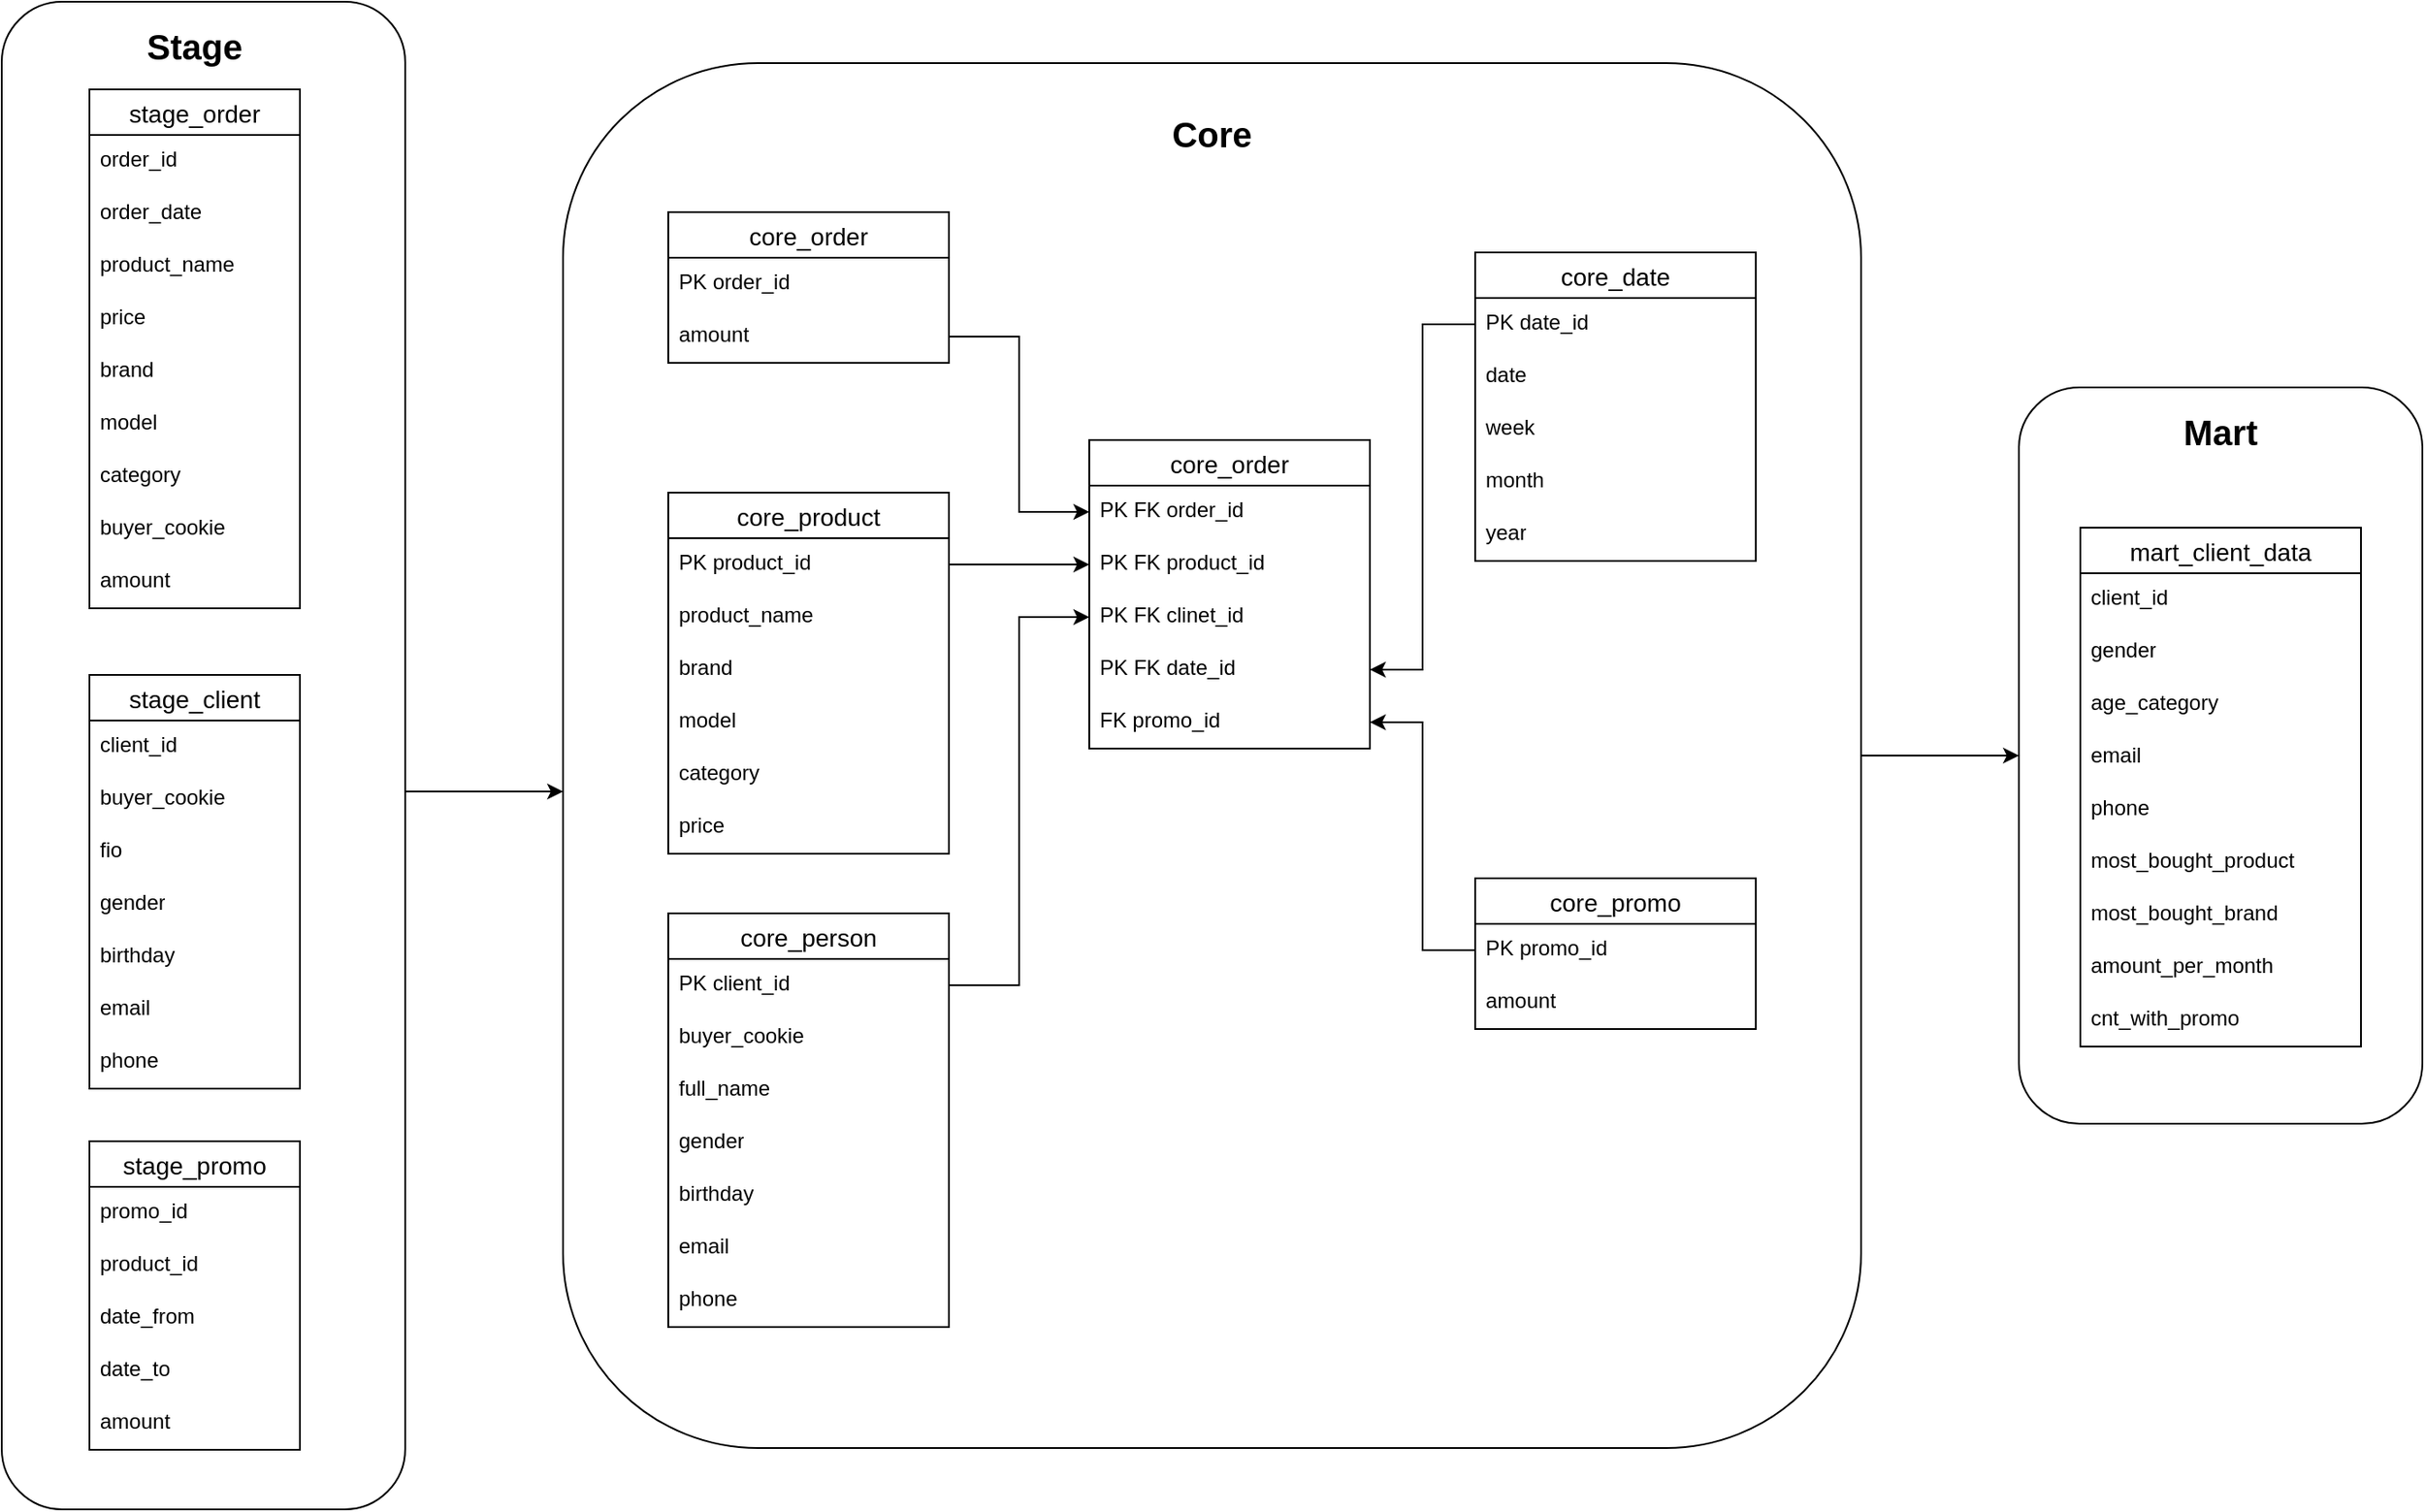 <mxfile version="21.7.5" type="device">
  <diagram name="Страница — 1" id="pSCrf6b-88XFrD4fMcle">
    <mxGraphModel dx="1257" dy="684" grid="1" gridSize="10" guides="1" tooltips="1" connect="1" arrows="1" fold="1" page="1" pageScale="1" pageWidth="1654" pageHeight="2336" math="0" shadow="0">
      <root>
        <mxCell id="0" />
        <mxCell id="1" parent="0" />
        <mxCell id="5_4CusiNmeQ3dBbPsrmk-90" style="edgeStyle=orthogonalEdgeStyle;rounded=0;orthogonalLoop=1;jettySize=auto;html=1;exitX=1;exitY=0.5;exitDx=0;exitDy=0;entryX=0;entryY=0.526;entryDx=0;entryDy=0;entryPerimeter=0;" edge="1" parent="1" source="5_4CusiNmeQ3dBbPsrmk-1" target="5_4CusiNmeQ3dBbPsrmk-2">
          <mxGeometry relative="1" as="geometry">
            <Array as="points">
              <mxPoint x="250" y="560" />
            </Array>
          </mxGeometry>
        </mxCell>
        <mxCell id="5_4CusiNmeQ3dBbPsrmk-1" value="" style="rounded=1;whiteSpace=wrap;html=1;" vertex="1" parent="1">
          <mxGeometry x="20" y="110" width="230" height="860" as="geometry" />
        </mxCell>
        <mxCell id="5_4CusiNmeQ3dBbPsrmk-91" style="edgeStyle=orthogonalEdgeStyle;rounded=0;orthogonalLoop=1;jettySize=auto;html=1;exitX=1;exitY=0.5;exitDx=0;exitDy=0;entryX=0;entryY=0.5;entryDx=0;entryDy=0;" edge="1" parent="1" source="5_4CusiNmeQ3dBbPsrmk-2" target="5_4CusiNmeQ3dBbPsrmk-3">
          <mxGeometry relative="1" as="geometry" />
        </mxCell>
        <mxCell id="5_4CusiNmeQ3dBbPsrmk-2" value="" style="rounded=1;whiteSpace=wrap;html=1;" vertex="1" parent="1">
          <mxGeometry x="340" y="145" width="740" height="790" as="geometry" />
        </mxCell>
        <mxCell id="5_4CusiNmeQ3dBbPsrmk-3" value="" style="rounded=1;whiteSpace=wrap;html=1;" vertex="1" parent="1">
          <mxGeometry x="1170" y="330" width="230" height="420" as="geometry" />
        </mxCell>
        <mxCell id="5_4CusiNmeQ3dBbPsrmk-4" value="stage_order" style="swimlane;fontStyle=0;childLayout=stackLayout;horizontal=1;startSize=26;horizontalStack=0;resizeParent=1;resizeParentMax=0;resizeLast=0;collapsible=1;marginBottom=0;align=center;fontSize=14;" vertex="1" parent="1">
          <mxGeometry x="70" y="160" width="120" height="296" as="geometry">
            <mxRectangle x="70" y="160" width="120" height="70" as="alternateBounds" />
          </mxGeometry>
        </mxCell>
        <mxCell id="5_4CusiNmeQ3dBbPsrmk-5" value="order_id" style="text;strokeColor=none;fillColor=none;spacingLeft=4;spacingRight=4;overflow=hidden;rotatable=0;points=[[0,0.5],[1,0.5]];portConstraint=eastwest;fontSize=12;whiteSpace=wrap;html=1;" vertex="1" parent="5_4CusiNmeQ3dBbPsrmk-4">
          <mxGeometry y="26" width="120" height="30" as="geometry" />
        </mxCell>
        <mxCell id="5_4CusiNmeQ3dBbPsrmk-6" value="order_date" style="text;strokeColor=none;fillColor=none;spacingLeft=4;spacingRight=4;overflow=hidden;rotatable=0;points=[[0,0.5],[1,0.5]];portConstraint=eastwest;fontSize=12;whiteSpace=wrap;html=1;" vertex="1" parent="5_4CusiNmeQ3dBbPsrmk-4">
          <mxGeometry y="56" width="120" height="30" as="geometry" />
        </mxCell>
        <mxCell id="5_4CusiNmeQ3dBbPsrmk-7" value="product_name" style="text;strokeColor=none;fillColor=none;spacingLeft=4;spacingRight=4;overflow=hidden;rotatable=0;points=[[0,0.5],[1,0.5]];portConstraint=eastwest;fontSize=12;whiteSpace=wrap;html=1;" vertex="1" parent="5_4CusiNmeQ3dBbPsrmk-4">
          <mxGeometry y="86" width="120" height="30" as="geometry" />
        </mxCell>
        <mxCell id="5_4CusiNmeQ3dBbPsrmk-21" value="price" style="text;strokeColor=none;fillColor=none;spacingLeft=4;spacingRight=4;overflow=hidden;rotatable=0;points=[[0,0.5],[1,0.5]];portConstraint=eastwest;fontSize=12;whiteSpace=wrap;html=1;" vertex="1" parent="5_4CusiNmeQ3dBbPsrmk-4">
          <mxGeometry y="116" width="120" height="30" as="geometry" />
        </mxCell>
        <mxCell id="5_4CusiNmeQ3dBbPsrmk-23" value="brand" style="text;strokeColor=none;fillColor=none;spacingLeft=4;spacingRight=4;overflow=hidden;rotatable=0;points=[[0,0.5],[1,0.5]];portConstraint=eastwest;fontSize=12;whiteSpace=wrap;html=1;" vertex="1" parent="5_4CusiNmeQ3dBbPsrmk-4">
          <mxGeometry y="146" width="120" height="30" as="geometry" />
        </mxCell>
        <mxCell id="5_4CusiNmeQ3dBbPsrmk-24" value="model" style="text;strokeColor=none;fillColor=none;spacingLeft=4;spacingRight=4;overflow=hidden;rotatable=0;points=[[0,0.5],[1,0.5]];portConstraint=eastwest;fontSize=12;whiteSpace=wrap;html=1;" vertex="1" parent="5_4CusiNmeQ3dBbPsrmk-4">
          <mxGeometry y="176" width="120" height="30" as="geometry" />
        </mxCell>
        <mxCell id="5_4CusiNmeQ3dBbPsrmk-25" value="category" style="text;strokeColor=none;fillColor=none;spacingLeft=4;spacingRight=4;overflow=hidden;rotatable=0;points=[[0,0.5],[1,0.5]];portConstraint=eastwest;fontSize=12;whiteSpace=wrap;html=1;" vertex="1" parent="5_4CusiNmeQ3dBbPsrmk-4">
          <mxGeometry y="206" width="120" height="30" as="geometry" />
        </mxCell>
        <mxCell id="5_4CusiNmeQ3dBbPsrmk-26" value="buyer_cookie" style="text;strokeColor=none;fillColor=none;spacingLeft=4;spacingRight=4;overflow=hidden;rotatable=0;points=[[0,0.5],[1,0.5]];portConstraint=eastwest;fontSize=12;whiteSpace=wrap;html=1;" vertex="1" parent="5_4CusiNmeQ3dBbPsrmk-4">
          <mxGeometry y="236" width="120" height="30" as="geometry" />
        </mxCell>
        <mxCell id="5_4CusiNmeQ3dBbPsrmk-27" value="amount" style="text;strokeColor=none;fillColor=none;spacingLeft=4;spacingRight=4;overflow=hidden;rotatable=0;points=[[0,0.5],[1,0.5]];portConstraint=eastwest;fontSize=12;whiteSpace=wrap;html=1;" vertex="1" parent="5_4CusiNmeQ3dBbPsrmk-4">
          <mxGeometry y="266" width="120" height="30" as="geometry" />
        </mxCell>
        <mxCell id="5_4CusiNmeQ3dBbPsrmk-8" value="&lt;b&gt;&lt;font style=&quot;font-size: 20px;&quot;&gt;Stage&lt;/font&gt;&lt;/b&gt;" style="text;strokeColor=none;align=center;fillColor=none;html=1;verticalAlign=middle;whiteSpace=wrap;rounded=0;" vertex="1" parent="1">
          <mxGeometry x="100" y="120" width="60" height="30" as="geometry" />
        </mxCell>
        <mxCell id="5_4CusiNmeQ3dBbPsrmk-16" value="core_order" style="swimlane;fontStyle=0;childLayout=stackLayout;horizontal=1;startSize=26;horizontalStack=0;resizeParent=1;resizeParentMax=0;resizeLast=0;collapsible=1;marginBottom=0;align=center;fontSize=14;" vertex="1" parent="1">
          <mxGeometry x="400" y="230" width="160" height="86" as="geometry" />
        </mxCell>
        <mxCell id="5_4CusiNmeQ3dBbPsrmk-17" value="PK order_id" style="text;strokeColor=none;fillColor=none;spacingLeft=4;spacingRight=4;overflow=hidden;rotatable=0;points=[[0,0.5],[1,0.5]];portConstraint=eastwest;fontSize=12;whiteSpace=wrap;html=1;" vertex="1" parent="5_4CusiNmeQ3dBbPsrmk-16">
          <mxGeometry y="26" width="160" height="30" as="geometry" />
        </mxCell>
        <mxCell id="5_4CusiNmeQ3dBbPsrmk-18" value="amount" style="text;strokeColor=none;fillColor=none;spacingLeft=4;spacingRight=4;overflow=hidden;rotatable=0;points=[[0,0.5],[1,0.5]];portConstraint=eastwest;fontSize=12;whiteSpace=wrap;html=1;" vertex="1" parent="5_4CusiNmeQ3dBbPsrmk-16">
          <mxGeometry y="56" width="160" height="30" as="geometry" />
        </mxCell>
        <mxCell id="5_4CusiNmeQ3dBbPsrmk-28" value="stage_client" style="swimlane;fontStyle=0;childLayout=stackLayout;horizontal=1;startSize=26;horizontalStack=0;resizeParent=1;resizeParentMax=0;resizeLast=0;collapsible=1;marginBottom=0;align=center;fontSize=14;" vertex="1" parent="1">
          <mxGeometry x="70" y="494" width="120" height="236" as="geometry" />
        </mxCell>
        <mxCell id="5_4CusiNmeQ3dBbPsrmk-29" value="client_id" style="text;strokeColor=none;fillColor=none;spacingLeft=4;spacingRight=4;overflow=hidden;rotatable=0;points=[[0,0.5],[1,0.5]];portConstraint=eastwest;fontSize=12;whiteSpace=wrap;html=1;" vertex="1" parent="5_4CusiNmeQ3dBbPsrmk-28">
          <mxGeometry y="26" width="120" height="30" as="geometry" />
        </mxCell>
        <mxCell id="5_4CusiNmeQ3dBbPsrmk-30" value="buyer_cookie" style="text;strokeColor=none;fillColor=none;spacingLeft=4;spacingRight=4;overflow=hidden;rotatable=0;points=[[0,0.5],[1,0.5]];portConstraint=eastwest;fontSize=12;whiteSpace=wrap;html=1;" vertex="1" parent="5_4CusiNmeQ3dBbPsrmk-28">
          <mxGeometry y="56" width="120" height="30" as="geometry" />
        </mxCell>
        <mxCell id="5_4CusiNmeQ3dBbPsrmk-31" value="fio" style="text;strokeColor=none;fillColor=none;spacingLeft=4;spacingRight=4;overflow=hidden;rotatable=0;points=[[0,0.5],[1,0.5]];portConstraint=eastwest;fontSize=12;whiteSpace=wrap;html=1;" vertex="1" parent="5_4CusiNmeQ3dBbPsrmk-28">
          <mxGeometry y="86" width="120" height="30" as="geometry" />
        </mxCell>
        <mxCell id="5_4CusiNmeQ3dBbPsrmk-32" value="gender" style="text;strokeColor=none;fillColor=none;spacingLeft=4;spacingRight=4;overflow=hidden;rotatable=0;points=[[0,0.5],[1,0.5]];portConstraint=eastwest;fontSize=12;whiteSpace=wrap;html=1;" vertex="1" parent="5_4CusiNmeQ3dBbPsrmk-28">
          <mxGeometry y="116" width="120" height="30" as="geometry" />
        </mxCell>
        <mxCell id="5_4CusiNmeQ3dBbPsrmk-33" value="birthday" style="text;strokeColor=none;fillColor=none;spacingLeft=4;spacingRight=4;overflow=hidden;rotatable=0;points=[[0,0.5],[1,0.5]];portConstraint=eastwest;fontSize=12;whiteSpace=wrap;html=1;" vertex="1" parent="5_4CusiNmeQ3dBbPsrmk-28">
          <mxGeometry y="146" width="120" height="30" as="geometry" />
        </mxCell>
        <mxCell id="5_4CusiNmeQ3dBbPsrmk-34" value="email" style="text;strokeColor=none;fillColor=none;spacingLeft=4;spacingRight=4;overflow=hidden;rotatable=0;points=[[0,0.5],[1,0.5]];portConstraint=eastwest;fontSize=12;whiteSpace=wrap;html=1;" vertex="1" parent="5_4CusiNmeQ3dBbPsrmk-28">
          <mxGeometry y="176" width="120" height="30" as="geometry" />
        </mxCell>
        <mxCell id="5_4CusiNmeQ3dBbPsrmk-35" value="phone" style="text;strokeColor=none;fillColor=none;spacingLeft=4;spacingRight=4;overflow=hidden;rotatable=0;points=[[0,0.5],[1,0.5]];portConstraint=eastwest;fontSize=12;whiteSpace=wrap;html=1;" vertex="1" parent="5_4CusiNmeQ3dBbPsrmk-28">
          <mxGeometry y="206" width="120" height="30" as="geometry" />
        </mxCell>
        <mxCell id="5_4CusiNmeQ3dBbPsrmk-36" value="stage_promo" style="swimlane;fontStyle=0;childLayout=stackLayout;horizontal=1;startSize=26;horizontalStack=0;resizeParent=1;resizeParentMax=0;resizeLast=0;collapsible=1;marginBottom=0;align=center;fontSize=14;" vertex="1" parent="1">
          <mxGeometry x="70" y="760" width="120" height="176" as="geometry" />
        </mxCell>
        <mxCell id="5_4CusiNmeQ3dBbPsrmk-37" value="promo_id" style="text;strokeColor=none;fillColor=none;spacingLeft=4;spacingRight=4;overflow=hidden;rotatable=0;points=[[0,0.5],[1,0.5]];portConstraint=eastwest;fontSize=12;whiteSpace=wrap;html=1;" vertex="1" parent="5_4CusiNmeQ3dBbPsrmk-36">
          <mxGeometry y="26" width="120" height="30" as="geometry" />
        </mxCell>
        <mxCell id="5_4CusiNmeQ3dBbPsrmk-38" value="product_id" style="text;strokeColor=none;fillColor=none;spacingLeft=4;spacingRight=4;overflow=hidden;rotatable=0;points=[[0,0.5],[1,0.5]];portConstraint=eastwest;fontSize=12;whiteSpace=wrap;html=1;" vertex="1" parent="5_4CusiNmeQ3dBbPsrmk-36">
          <mxGeometry y="56" width="120" height="30" as="geometry" />
        </mxCell>
        <mxCell id="5_4CusiNmeQ3dBbPsrmk-39" value="date_from" style="text;strokeColor=none;fillColor=none;spacingLeft=4;spacingRight=4;overflow=hidden;rotatable=0;points=[[0,0.5],[1,0.5]];portConstraint=eastwest;fontSize=12;whiteSpace=wrap;html=1;" vertex="1" parent="5_4CusiNmeQ3dBbPsrmk-36">
          <mxGeometry y="86" width="120" height="30" as="geometry" />
        </mxCell>
        <mxCell id="5_4CusiNmeQ3dBbPsrmk-40" value="date_to" style="text;strokeColor=none;fillColor=none;spacingLeft=4;spacingRight=4;overflow=hidden;rotatable=0;points=[[0,0.5],[1,0.5]];portConstraint=eastwest;fontSize=12;whiteSpace=wrap;html=1;" vertex="1" parent="5_4CusiNmeQ3dBbPsrmk-36">
          <mxGeometry y="116" width="120" height="30" as="geometry" />
        </mxCell>
        <mxCell id="5_4CusiNmeQ3dBbPsrmk-41" value="amount" style="text;strokeColor=none;fillColor=none;spacingLeft=4;spacingRight=4;overflow=hidden;rotatable=0;points=[[0,0.5],[1,0.5]];portConstraint=eastwest;fontSize=12;whiteSpace=wrap;html=1;" vertex="1" parent="5_4CusiNmeQ3dBbPsrmk-36">
          <mxGeometry y="146" width="120" height="30" as="geometry" />
        </mxCell>
        <mxCell id="5_4CusiNmeQ3dBbPsrmk-42" value="&lt;b&gt;&lt;font style=&quot;font-size: 20px;&quot;&gt;Core&lt;/font&gt;&lt;/b&gt;" style="text;strokeColor=none;align=center;fillColor=none;html=1;verticalAlign=middle;whiteSpace=wrap;rounded=0;" vertex="1" parent="1">
          <mxGeometry x="680" y="170" width="60" height="30" as="geometry" />
        </mxCell>
        <mxCell id="5_4CusiNmeQ3dBbPsrmk-43" value="core_product" style="swimlane;fontStyle=0;childLayout=stackLayout;horizontal=1;startSize=26;horizontalStack=0;resizeParent=1;resizeParentMax=0;resizeLast=0;collapsible=1;marginBottom=0;align=center;fontSize=14;" vertex="1" parent="1">
          <mxGeometry x="400" y="390" width="160" height="206" as="geometry" />
        </mxCell>
        <mxCell id="5_4CusiNmeQ3dBbPsrmk-44" value="PK product_id" style="text;strokeColor=none;fillColor=none;spacingLeft=4;spacingRight=4;overflow=hidden;rotatable=0;points=[[0,0.5],[1,0.5]];portConstraint=eastwest;fontSize=12;whiteSpace=wrap;html=1;" vertex="1" parent="5_4CusiNmeQ3dBbPsrmk-43">
          <mxGeometry y="26" width="160" height="30" as="geometry" />
        </mxCell>
        <mxCell id="5_4CusiNmeQ3dBbPsrmk-45" value="product_name" style="text;strokeColor=none;fillColor=none;spacingLeft=4;spacingRight=4;overflow=hidden;rotatable=0;points=[[0,0.5],[1,0.5]];portConstraint=eastwest;fontSize=12;whiteSpace=wrap;html=1;" vertex="1" parent="5_4CusiNmeQ3dBbPsrmk-43">
          <mxGeometry y="56" width="160" height="30" as="geometry" />
        </mxCell>
        <mxCell id="5_4CusiNmeQ3dBbPsrmk-46" value="brand" style="text;strokeColor=none;fillColor=none;spacingLeft=4;spacingRight=4;overflow=hidden;rotatable=0;points=[[0,0.5],[1,0.5]];portConstraint=eastwest;fontSize=12;whiteSpace=wrap;html=1;" vertex="1" parent="5_4CusiNmeQ3dBbPsrmk-43">
          <mxGeometry y="86" width="160" height="30" as="geometry" />
        </mxCell>
        <mxCell id="5_4CusiNmeQ3dBbPsrmk-47" value="model" style="text;strokeColor=none;fillColor=none;spacingLeft=4;spacingRight=4;overflow=hidden;rotatable=0;points=[[0,0.5],[1,0.5]];portConstraint=eastwest;fontSize=12;whiteSpace=wrap;html=1;" vertex="1" parent="5_4CusiNmeQ3dBbPsrmk-43">
          <mxGeometry y="116" width="160" height="30" as="geometry" />
        </mxCell>
        <mxCell id="5_4CusiNmeQ3dBbPsrmk-48" value="category" style="text;strokeColor=none;fillColor=none;spacingLeft=4;spacingRight=4;overflow=hidden;rotatable=0;points=[[0,0.5],[1,0.5]];portConstraint=eastwest;fontSize=12;whiteSpace=wrap;html=1;" vertex="1" parent="5_4CusiNmeQ3dBbPsrmk-43">
          <mxGeometry y="146" width="160" height="30" as="geometry" />
        </mxCell>
        <mxCell id="5_4CusiNmeQ3dBbPsrmk-49" value="price" style="text;strokeColor=none;fillColor=none;spacingLeft=4;spacingRight=4;overflow=hidden;rotatable=0;points=[[0,0.5],[1,0.5]];portConstraint=eastwest;fontSize=12;whiteSpace=wrap;html=1;" vertex="1" parent="5_4CusiNmeQ3dBbPsrmk-43">
          <mxGeometry y="176" width="160" height="30" as="geometry" />
        </mxCell>
        <mxCell id="5_4CusiNmeQ3dBbPsrmk-50" value="core_person" style="swimlane;fontStyle=0;childLayout=stackLayout;horizontal=1;startSize=26;horizontalStack=0;resizeParent=1;resizeParentMax=0;resizeLast=0;collapsible=1;marginBottom=0;align=center;fontSize=14;" vertex="1" parent="1">
          <mxGeometry x="400" y="630" width="160" height="236" as="geometry" />
        </mxCell>
        <mxCell id="5_4CusiNmeQ3dBbPsrmk-51" value="PK client_id" style="text;strokeColor=none;fillColor=none;spacingLeft=4;spacingRight=4;overflow=hidden;rotatable=0;points=[[0,0.5],[1,0.5]];portConstraint=eastwest;fontSize=12;whiteSpace=wrap;html=1;" vertex="1" parent="5_4CusiNmeQ3dBbPsrmk-50">
          <mxGeometry y="26" width="160" height="30" as="geometry" />
        </mxCell>
        <mxCell id="5_4CusiNmeQ3dBbPsrmk-52" value="buyer_cookie" style="text;strokeColor=none;fillColor=none;spacingLeft=4;spacingRight=4;overflow=hidden;rotatable=0;points=[[0,0.5],[1,0.5]];portConstraint=eastwest;fontSize=12;whiteSpace=wrap;html=1;" vertex="1" parent="5_4CusiNmeQ3dBbPsrmk-50">
          <mxGeometry y="56" width="160" height="30" as="geometry" />
        </mxCell>
        <mxCell id="5_4CusiNmeQ3dBbPsrmk-53" value="full_name" style="text;strokeColor=none;fillColor=none;spacingLeft=4;spacingRight=4;overflow=hidden;rotatable=0;points=[[0,0.5],[1,0.5]];portConstraint=eastwest;fontSize=12;whiteSpace=wrap;html=1;" vertex="1" parent="5_4CusiNmeQ3dBbPsrmk-50">
          <mxGeometry y="86" width="160" height="30" as="geometry" />
        </mxCell>
        <mxCell id="5_4CusiNmeQ3dBbPsrmk-54" value="gender" style="text;strokeColor=none;fillColor=none;spacingLeft=4;spacingRight=4;overflow=hidden;rotatable=0;points=[[0,0.5],[1,0.5]];portConstraint=eastwest;fontSize=12;whiteSpace=wrap;html=1;" vertex="1" parent="5_4CusiNmeQ3dBbPsrmk-50">
          <mxGeometry y="116" width="160" height="30" as="geometry" />
        </mxCell>
        <mxCell id="5_4CusiNmeQ3dBbPsrmk-55" value="birthday" style="text;strokeColor=none;fillColor=none;spacingLeft=4;spacingRight=4;overflow=hidden;rotatable=0;points=[[0,0.5],[1,0.5]];portConstraint=eastwest;fontSize=12;whiteSpace=wrap;html=1;" vertex="1" parent="5_4CusiNmeQ3dBbPsrmk-50">
          <mxGeometry y="146" width="160" height="30" as="geometry" />
        </mxCell>
        <mxCell id="5_4CusiNmeQ3dBbPsrmk-56" value="email" style="text;strokeColor=none;fillColor=none;spacingLeft=4;spacingRight=4;overflow=hidden;rotatable=0;points=[[0,0.5],[1,0.5]];portConstraint=eastwest;fontSize=12;whiteSpace=wrap;html=1;" vertex="1" parent="5_4CusiNmeQ3dBbPsrmk-50">
          <mxGeometry y="176" width="160" height="30" as="geometry" />
        </mxCell>
        <mxCell id="5_4CusiNmeQ3dBbPsrmk-57" value="phone" style="text;strokeColor=none;fillColor=none;spacingLeft=4;spacingRight=4;overflow=hidden;rotatable=0;points=[[0,0.5],[1,0.5]];portConstraint=eastwest;fontSize=12;whiteSpace=wrap;html=1;" vertex="1" parent="5_4CusiNmeQ3dBbPsrmk-50">
          <mxGeometry y="206" width="160" height="30" as="geometry" />
        </mxCell>
        <mxCell id="5_4CusiNmeQ3dBbPsrmk-58" value="core_order" style="swimlane;fontStyle=0;childLayout=stackLayout;horizontal=1;startSize=26;horizontalStack=0;resizeParent=1;resizeParentMax=0;resizeLast=0;collapsible=1;marginBottom=0;align=center;fontSize=14;" vertex="1" parent="1">
          <mxGeometry x="640" y="360" width="160" height="176" as="geometry" />
        </mxCell>
        <mxCell id="5_4CusiNmeQ3dBbPsrmk-59" value="PK FK order_id" style="text;strokeColor=none;fillColor=none;spacingLeft=4;spacingRight=4;overflow=hidden;rotatable=0;points=[[0,0.5],[1,0.5]];portConstraint=eastwest;fontSize=12;whiteSpace=wrap;html=1;" vertex="1" parent="5_4CusiNmeQ3dBbPsrmk-58">
          <mxGeometry y="26" width="160" height="30" as="geometry" />
        </mxCell>
        <mxCell id="5_4CusiNmeQ3dBbPsrmk-60" value="PK FK product_id" style="text;strokeColor=none;fillColor=none;spacingLeft=4;spacingRight=4;overflow=hidden;rotatable=0;points=[[0,0.5],[1,0.5]];portConstraint=eastwest;fontSize=12;whiteSpace=wrap;html=1;" vertex="1" parent="5_4CusiNmeQ3dBbPsrmk-58">
          <mxGeometry y="56" width="160" height="30" as="geometry" />
        </mxCell>
        <mxCell id="5_4CusiNmeQ3dBbPsrmk-61" value="PK FK clinet_id" style="text;strokeColor=none;fillColor=none;spacingLeft=4;spacingRight=4;overflow=hidden;rotatable=0;points=[[0,0.5],[1,0.5]];portConstraint=eastwest;fontSize=12;whiteSpace=wrap;html=1;" vertex="1" parent="5_4CusiNmeQ3dBbPsrmk-58">
          <mxGeometry y="86" width="160" height="30" as="geometry" />
        </mxCell>
        <mxCell id="5_4CusiNmeQ3dBbPsrmk-62" value="PK FK date_id" style="text;strokeColor=none;fillColor=none;spacingLeft=4;spacingRight=4;overflow=hidden;rotatable=0;points=[[0,0.5],[1,0.5]];portConstraint=eastwest;fontSize=12;whiteSpace=wrap;html=1;" vertex="1" parent="5_4CusiNmeQ3dBbPsrmk-58">
          <mxGeometry y="116" width="160" height="30" as="geometry" />
        </mxCell>
        <mxCell id="5_4CusiNmeQ3dBbPsrmk-63" value="FK promo_id" style="text;strokeColor=none;fillColor=none;spacingLeft=4;spacingRight=4;overflow=hidden;rotatable=0;points=[[0,0.5],[1,0.5]];portConstraint=eastwest;fontSize=12;whiteSpace=wrap;html=1;" vertex="1" parent="5_4CusiNmeQ3dBbPsrmk-58">
          <mxGeometry y="146" width="160" height="30" as="geometry" />
        </mxCell>
        <mxCell id="5_4CusiNmeQ3dBbPsrmk-64" value="core_promo" style="swimlane;fontStyle=0;childLayout=stackLayout;horizontal=1;startSize=26;horizontalStack=0;resizeParent=1;resizeParentMax=0;resizeLast=0;collapsible=1;marginBottom=0;align=center;fontSize=14;" vertex="1" parent="1">
          <mxGeometry x="860" y="610" width="160" height="86" as="geometry" />
        </mxCell>
        <mxCell id="5_4CusiNmeQ3dBbPsrmk-65" value="PK promo_id" style="text;strokeColor=none;fillColor=none;spacingLeft=4;spacingRight=4;overflow=hidden;rotatable=0;points=[[0,0.5],[1,0.5]];portConstraint=eastwest;fontSize=12;whiteSpace=wrap;html=1;" vertex="1" parent="5_4CusiNmeQ3dBbPsrmk-64">
          <mxGeometry y="26" width="160" height="30" as="geometry" />
        </mxCell>
        <mxCell id="5_4CusiNmeQ3dBbPsrmk-66" value="amount" style="text;strokeColor=none;fillColor=none;spacingLeft=4;spacingRight=4;overflow=hidden;rotatable=0;points=[[0,0.5],[1,0.5]];portConstraint=eastwest;fontSize=12;whiteSpace=wrap;html=1;" vertex="1" parent="5_4CusiNmeQ3dBbPsrmk-64">
          <mxGeometry y="56" width="160" height="30" as="geometry" />
        </mxCell>
        <mxCell id="5_4CusiNmeQ3dBbPsrmk-68" value="core_date" style="swimlane;fontStyle=0;childLayout=stackLayout;horizontal=1;startSize=26;horizontalStack=0;resizeParent=1;resizeParentMax=0;resizeLast=0;collapsible=1;marginBottom=0;align=center;fontSize=14;" vertex="1" parent="1">
          <mxGeometry x="860" y="253" width="160" height="176" as="geometry" />
        </mxCell>
        <mxCell id="5_4CusiNmeQ3dBbPsrmk-69" value="PK date_id" style="text;strokeColor=none;fillColor=none;spacingLeft=4;spacingRight=4;overflow=hidden;rotatable=0;points=[[0,0.5],[1,0.5]];portConstraint=eastwest;fontSize=12;whiteSpace=wrap;html=1;" vertex="1" parent="5_4CusiNmeQ3dBbPsrmk-68">
          <mxGeometry y="26" width="160" height="30" as="geometry" />
        </mxCell>
        <mxCell id="5_4CusiNmeQ3dBbPsrmk-70" value="date" style="text;strokeColor=none;fillColor=none;spacingLeft=4;spacingRight=4;overflow=hidden;rotatable=0;points=[[0,0.5],[1,0.5]];portConstraint=eastwest;fontSize=12;whiteSpace=wrap;html=1;" vertex="1" parent="5_4CusiNmeQ3dBbPsrmk-68">
          <mxGeometry y="56" width="160" height="30" as="geometry" />
        </mxCell>
        <mxCell id="5_4CusiNmeQ3dBbPsrmk-71" value="week" style="text;strokeColor=none;fillColor=none;spacingLeft=4;spacingRight=4;overflow=hidden;rotatable=0;points=[[0,0.5],[1,0.5]];portConstraint=eastwest;fontSize=12;whiteSpace=wrap;html=1;" vertex="1" parent="5_4CusiNmeQ3dBbPsrmk-68">
          <mxGeometry y="86" width="160" height="30" as="geometry" />
        </mxCell>
        <mxCell id="5_4CusiNmeQ3dBbPsrmk-72" value="month" style="text;strokeColor=none;fillColor=none;spacingLeft=4;spacingRight=4;overflow=hidden;rotatable=0;points=[[0,0.5],[1,0.5]];portConstraint=eastwest;fontSize=12;whiteSpace=wrap;html=1;" vertex="1" parent="5_4CusiNmeQ3dBbPsrmk-68">
          <mxGeometry y="116" width="160" height="30" as="geometry" />
        </mxCell>
        <mxCell id="5_4CusiNmeQ3dBbPsrmk-73" value="year" style="text;strokeColor=none;fillColor=none;spacingLeft=4;spacingRight=4;overflow=hidden;rotatable=0;points=[[0,0.5],[1,0.5]];portConstraint=eastwest;fontSize=12;whiteSpace=wrap;html=1;" vertex="1" parent="5_4CusiNmeQ3dBbPsrmk-68">
          <mxGeometry y="146" width="160" height="30" as="geometry" />
        </mxCell>
        <mxCell id="5_4CusiNmeQ3dBbPsrmk-74" style="edgeStyle=orthogonalEdgeStyle;rounded=0;orthogonalLoop=1;jettySize=auto;html=1;exitX=1;exitY=0.5;exitDx=0;exitDy=0;" edge="1" parent="1" source="5_4CusiNmeQ3dBbPsrmk-18" target="5_4CusiNmeQ3dBbPsrmk-59">
          <mxGeometry relative="1" as="geometry" />
        </mxCell>
        <mxCell id="5_4CusiNmeQ3dBbPsrmk-75" style="edgeStyle=orthogonalEdgeStyle;rounded=0;orthogonalLoop=1;jettySize=auto;html=1;exitX=1;exitY=0.5;exitDx=0;exitDy=0;" edge="1" parent="1" source="5_4CusiNmeQ3dBbPsrmk-44" target="5_4CusiNmeQ3dBbPsrmk-60">
          <mxGeometry relative="1" as="geometry" />
        </mxCell>
        <mxCell id="5_4CusiNmeQ3dBbPsrmk-76" style="edgeStyle=orthogonalEdgeStyle;rounded=0;orthogonalLoop=1;jettySize=auto;html=1;exitX=1;exitY=0.5;exitDx=0;exitDy=0;" edge="1" parent="1" source="5_4CusiNmeQ3dBbPsrmk-51" target="5_4CusiNmeQ3dBbPsrmk-61">
          <mxGeometry relative="1" as="geometry" />
        </mxCell>
        <mxCell id="5_4CusiNmeQ3dBbPsrmk-77" style="edgeStyle=orthogonalEdgeStyle;rounded=0;orthogonalLoop=1;jettySize=auto;html=1;exitX=0;exitY=0.5;exitDx=0;exitDy=0;" edge="1" parent="1" source="5_4CusiNmeQ3dBbPsrmk-69" target="5_4CusiNmeQ3dBbPsrmk-62">
          <mxGeometry relative="1" as="geometry" />
        </mxCell>
        <mxCell id="5_4CusiNmeQ3dBbPsrmk-78" style="edgeStyle=orthogonalEdgeStyle;rounded=0;orthogonalLoop=1;jettySize=auto;html=1;exitX=0;exitY=0.5;exitDx=0;exitDy=0;" edge="1" parent="1" source="5_4CusiNmeQ3dBbPsrmk-65" target="5_4CusiNmeQ3dBbPsrmk-63">
          <mxGeometry relative="1" as="geometry" />
        </mxCell>
        <mxCell id="5_4CusiNmeQ3dBbPsrmk-79" value="&lt;b&gt;&lt;font style=&quot;font-size: 20px;&quot;&gt;Mart&lt;/font&gt;&lt;/b&gt;" style="text;strokeColor=none;align=center;fillColor=none;html=1;verticalAlign=middle;whiteSpace=wrap;rounded=0;" vertex="1" parent="1">
          <mxGeometry x="1255" y="340" width="60" height="30" as="geometry" />
        </mxCell>
        <mxCell id="5_4CusiNmeQ3dBbPsrmk-80" value="mart_client_data" style="swimlane;fontStyle=0;childLayout=stackLayout;horizontal=1;startSize=26;horizontalStack=0;resizeParent=1;resizeParentMax=0;resizeLast=0;collapsible=1;marginBottom=0;align=center;fontSize=14;" vertex="1" parent="1">
          <mxGeometry x="1205" y="410" width="160" height="296" as="geometry" />
        </mxCell>
        <mxCell id="5_4CusiNmeQ3dBbPsrmk-81" value="client_id" style="text;strokeColor=none;fillColor=none;spacingLeft=4;spacingRight=4;overflow=hidden;rotatable=0;points=[[0,0.5],[1,0.5]];portConstraint=eastwest;fontSize=12;whiteSpace=wrap;html=1;" vertex="1" parent="5_4CusiNmeQ3dBbPsrmk-80">
          <mxGeometry y="26" width="160" height="30" as="geometry" />
        </mxCell>
        <mxCell id="5_4CusiNmeQ3dBbPsrmk-82" value="gender" style="text;strokeColor=none;fillColor=none;spacingLeft=4;spacingRight=4;overflow=hidden;rotatable=0;points=[[0,0.5],[1,0.5]];portConstraint=eastwest;fontSize=12;whiteSpace=wrap;html=1;" vertex="1" parent="5_4CusiNmeQ3dBbPsrmk-80">
          <mxGeometry y="56" width="160" height="30" as="geometry" />
        </mxCell>
        <mxCell id="5_4CusiNmeQ3dBbPsrmk-83" value="age_category" style="text;strokeColor=none;fillColor=none;spacingLeft=4;spacingRight=4;overflow=hidden;rotatable=0;points=[[0,0.5],[1,0.5]];portConstraint=eastwest;fontSize=12;whiteSpace=wrap;html=1;" vertex="1" parent="5_4CusiNmeQ3dBbPsrmk-80">
          <mxGeometry y="86" width="160" height="30" as="geometry" />
        </mxCell>
        <mxCell id="5_4CusiNmeQ3dBbPsrmk-84" value="email" style="text;strokeColor=none;fillColor=none;spacingLeft=4;spacingRight=4;overflow=hidden;rotatable=0;points=[[0,0.5],[1,0.5]];portConstraint=eastwest;fontSize=12;whiteSpace=wrap;html=1;" vertex="1" parent="5_4CusiNmeQ3dBbPsrmk-80">
          <mxGeometry y="116" width="160" height="30" as="geometry" />
        </mxCell>
        <mxCell id="5_4CusiNmeQ3dBbPsrmk-85" value="phone" style="text;strokeColor=none;fillColor=none;spacingLeft=4;spacingRight=4;overflow=hidden;rotatable=0;points=[[0,0.5],[1,0.5]];portConstraint=eastwest;fontSize=12;whiteSpace=wrap;html=1;" vertex="1" parent="5_4CusiNmeQ3dBbPsrmk-80">
          <mxGeometry y="146" width="160" height="30" as="geometry" />
        </mxCell>
        <mxCell id="5_4CusiNmeQ3dBbPsrmk-86" value="most_bought_product" style="text;strokeColor=none;fillColor=none;spacingLeft=4;spacingRight=4;overflow=hidden;rotatable=0;points=[[0,0.5],[1,0.5]];portConstraint=eastwest;fontSize=12;whiteSpace=wrap;html=1;" vertex="1" parent="5_4CusiNmeQ3dBbPsrmk-80">
          <mxGeometry y="176" width="160" height="30" as="geometry" />
        </mxCell>
        <mxCell id="5_4CusiNmeQ3dBbPsrmk-87" value="most_bought_brand" style="text;strokeColor=none;fillColor=none;spacingLeft=4;spacingRight=4;overflow=hidden;rotatable=0;points=[[0,0.5],[1,0.5]];portConstraint=eastwest;fontSize=12;whiteSpace=wrap;html=1;" vertex="1" parent="5_4CusiNmeQ3dBbPsrmk-80">
          <mxGeometry y="206" width="160" height="30" as="geometry" />
        </mxCell>
        <mxCell id="5_4CusiNmeQ3dBbPsrmk-88" value="amount_per_month" style="text;strokeColor=none;fillColor=none;spacingLeft=4;spacingRight=4;overflow=hidden;rotatable=0;points=[[0,0.5],[1,0.5]];portConstraint=eastwest;fontSize=12;whiteSpace=wrap;html=1;" vertex="1" parent="5_4CusiNmeQ3dBbPsrmk-80">
          <mxGeometry y="236" width="160" height="30" as="geometry" />
        </mxCell>
        <mxCell id="5_4CusiNmeQ3dBbPsrmk-89" value="cnt_with_promo" style="text;strokeColor=none;fillColor=none;spacingLeft=4;spacingRight=4;overflow=hidden;rotatable=0;points=[[0,0.5],[1,0.5]];portConstraint=eastwest;fontSize=12;whiteSpace=wrap;html=1;" vertex="1" parent="5_4CusiNmeQ3dBbPsrmk-80">
          <mxGeometry y="266" width="160" height="30" as="geometry" />
        </mxCell>
        <mxCell id="5_4CusiNmeQ3dBbPsrmk-92" style="edgeStyle=orthogonalEdgeStyle;rounded=0;orthogonalLoop=1;jettySize=auto;html=1;exitX=0.5;exitY=1;exitDx=0;exitDy=0;" edge="1" parent="1" source="5_4CusiNmeQ3dBbPsrmk-3" target="5_4CusiNmeQ3dBbPsrmk-3">
          <mxGeometry relative="1" as="geometry" />
        </mxCell>
      </root>
    </mxGraphModel>
  </diagram>
</mxfile>
